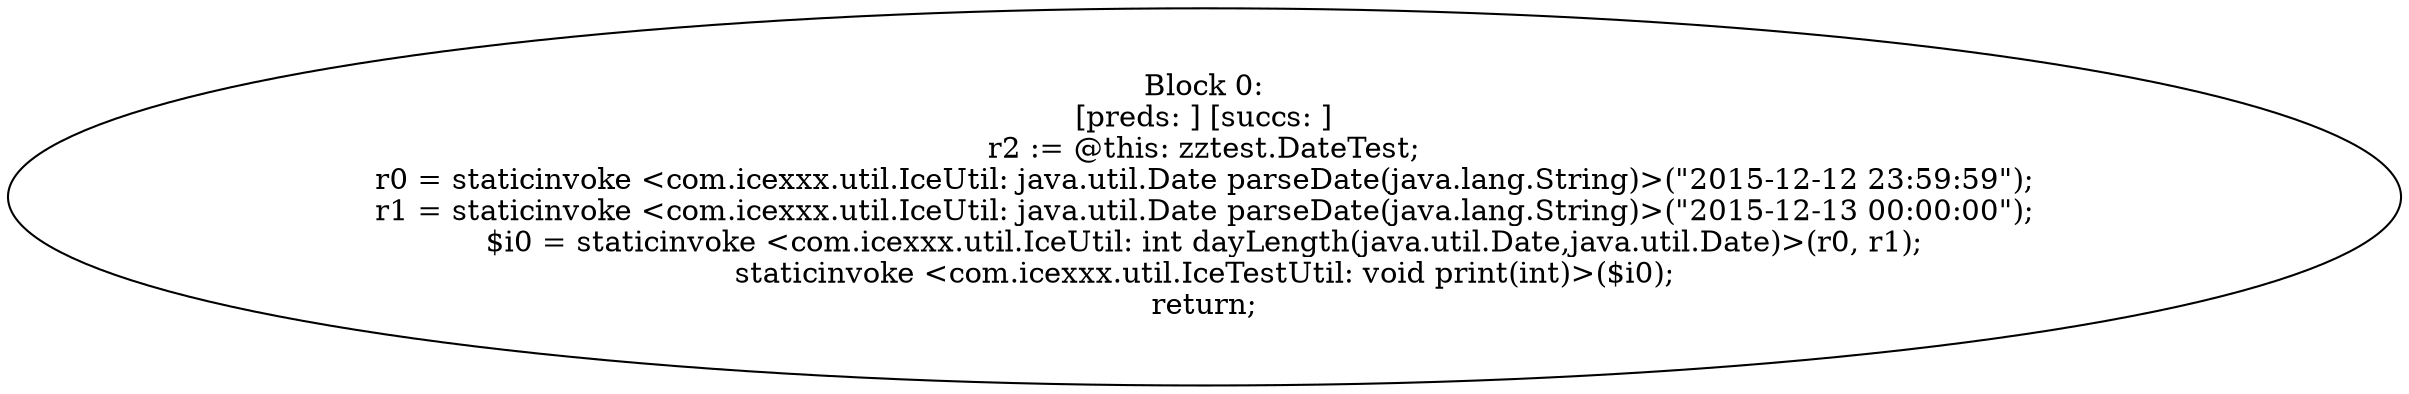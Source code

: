 digraph "unitGraph" {
    "Block 0:
[preds: ] [succs: ]
r2 := @this: zztest.DateTest;
r0 = staticinvoke <com.icexxx.util.IceUtil: java.util.Date parseDate(java.lang.String)>(\"2015-12-12 23:59:59\");
r1 = staticinvoke <com.icexxx.util.IceUtil: java.util.Date parseDate(java.lang.String)>(\"2015-12-13 00:00:00\");
$i0 = staticinvoke <com.icexxx.util.IceUtil: int dayLength(java.util.Date,java.util.Date)>(r0, r1);
staticinvoke <com.icexxx.util.IceTestUtil: void print(int)>($i0);
return;
"
}

